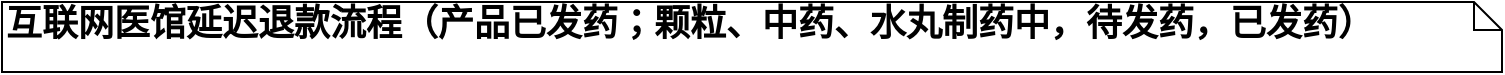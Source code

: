 <mxfile version="28.0.6">
  <diagram name="第 1 页" id="kv9vhXDBF5SB5Oh_jiJP">
    <mxGraphModel dx="1418" dy="786" grid="1" gridSize="10" guides="1" tooltips="1" connect="1" arrows="1" fold="1" page="1" pageScale="1" pageWidth="827" pageHeight="1169" math="0" shadow="0">
      <root>
        <mxCell id="0" />
        <mxCell id="1" parent="0" />
        <mxCell id="U6kN2wymWaHN8UpHmnx7-1" value="&lt;font style=&quot;font-size: 18px;&quot;&gt;&lt;b&gt;互联网医馆&lt;/b&gt;&lt;b&gt;延迟&lt;/b&gt;&lt;b&gt;退款流程（产品已发药；颗粒、中药、水丸制药中，待发药，已发药）&lt;/b&gt;&lt;/font&gt;" style="shape=note;whiteSpace=wrap;html=1;size=14;verticalAlign=top;align=left;spacingTop=-6;rounded=0;shadow=0;comic=0;labelBackgroundColor=none;strokeWidth=1;fontFamily=Verdana;fontSize=12" vertex="1" parent="1">
          <mxGeometry x="40" y="50" width="750" height="35" as="geometry" />
        </mxCell>
      </root>
    </mxGraphModel>
  </diagram>
</mxfile>
